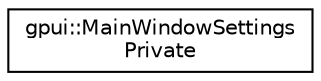 digraph "Graphical Class Hierarchy"
{
 // LATEX_PDF_SIZE
  edge [fontname="Helvetica",fontsize="10",labelfontname="Helvetica",labelfontsize="10"];
  node [fontname="Helvetica",fontsize="10",shape=record];
  rankdir="LR";
  Node0 [label="gpui::MainWindowSettings\lPrivate",height=0.2,width=0.4,color="black", fillcolor="white", style="filled",URL="$classgpui_1_1_main_window_settings_private.html",tooltip=" "];
}
